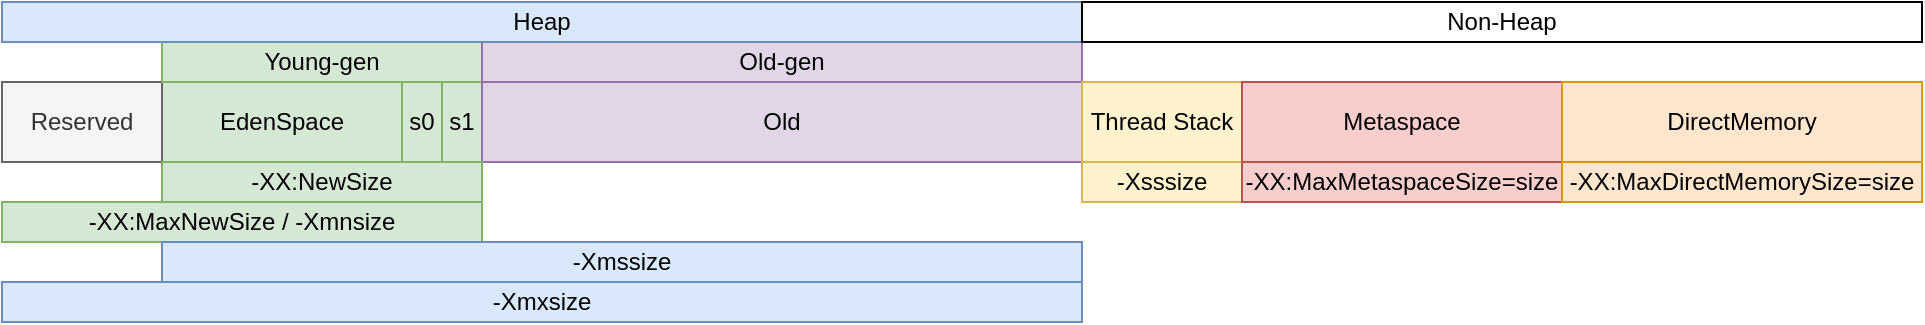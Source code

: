 <mxfile version="12.4.2" type="device" pages="1"><diagram id="CWxzNnuy7gceisMM1tWG" name="第 1 页"><mxGraphModel dx="1106" dy="830" grid="1" gridSize="10" guides="1" tooltips="1" connect="1" arrows="1" fold="1" page="1" pageScale="1" pageWidth="827" pageHeight="1169" math="0" shadow="0"><root><mxCell id="0"/><mxCell id="1" parent="0"/><mxCell id="9UnedhhJczfq7CkrOQit-2" value="EdenSpace" style="rounded=0;whiteSpace=wrap;html=1;fillColor=#d5e8d4;strokeColor=#82b366;" parent="1" vertex="1"><mxGeometry x="100" y="160" width="120" height="40" as="geometry"/></mxCell><mxCell id="9UnedhhJczfq7CkrOQit-3" value="s0" style="rounded=0;whiteSpace=wrap;html=1;fillColor=#d5e8d4;strokeColor=#82b366;" parent="1" vertex="1"><mxGeometry x="220" y="160" width="20" height="40" as="geometry"/></mxCell><mxCell id="9UnedhhJczfq7CkrOQit-4" value="s1" style="rounded=0;whiteSpace=wrap;html=1;fillColor=#d5e8d4;strokeColor=#82b366;" parent="1" vertex="1"><mxGeometry x="240" y="160" width="20" height="40" as="geometry"/></mxCell><mxCell id="9UnedhhJczfq7CkrOQit-5" value="Reserved" style="rounded=0;whiteSpace=wrap;html=1;fillColor=#f5f5f5;strokeColor=#666666;fontColor=#333333;" parent="1" vertex="1"><mxGeometry x="20" y="160" width="80" height="40" as="geometry"/></mxCell><mxCell id="9UnedhhJczfq7CkrOQit-7" value="Old" style="rounded=0;whiteSpace=wrap;html=1;fillColor=#e1d5e7;strokeColor=#9673a6;" parent="1" vertex="1"><mxGeometry x="260" y="160" width="300" height="40" as="geometry"/></mxCell><mxCell id="9UnedhhJczfq7CkrOQit-8" value="Young-gen" style="rounded=0;whiteSpace=wrap;html=1;fillColor=#d5e8d4;strokeColor=#82b366;" parent="1" vertex="1"><mxGeometry x="100" y="140" width="160" height="20" as="geometry"/></mxCell><mxCell id="9UnedhhJczfq7CkrOQit-9" value="Old-gen" style="rounded=0;whiteSpace=wrap;html=1;fillColor=#e1d5e7;strokeColor=#9673a6;" parent="1" vertex="1"><mxGeometry x="260" y="140" width="300" height="20" as="geometry"/></mxCell><mxCell id="9UnedhhJczfq7CkrOQit-10" value="Thread Stack" style="rounded=0;whiteSpace=wrap;html=1;fillColor=#fff2cc;strokeColor=#d6b656;" parent="1" vertex="1"><mxGeometry x="560" y="160" width="80" height="40" as="geometry"/></mxCell><mxCell id="9UnedhhJczfq7CkrOQit-12" value="Metaspace" style="rounded=0;whiteSpace=wrap;html=1;fillColor=#f8cecc;strokeColor=#b85450;" parent="1" vertex="1"><mxGeometry x="640" y="160" width="160" height="40" as="geometry"/></mxCell><mxCell id="9UnedhhJczfq7CkrOQit-13" value="-XX:NewSize" style="rounded=0;whiteSpace=wrap;html=1;fillColor=#d5e8d4;strokeColor=#82b366;" parent="1" vertex="1"><mxGeometry x="100" y="200" width="160" height="20" as="geometry"/></mxCell><mxCell id="9UnedhhJczfq7CkrOQit-15" value="-XX:MaxNewSize / -Xmnsize" style="rounded=0;whiteSpace=wrap;html=1;fillColor=#d5e8d4;strokeColor=#82b366;" parent="1" vertex="1"><mxGeometry x="20" y="220" width="240" height="20" as="geometry"/></mxCell><mxCell id="9UnedhhJczfq7CkrOQit-16" value="-Xmssize" style="rounded=0;whiteSpace=wrap;html=1;fillColor=#dae8fc;strokeColor=#6c8ebf;" parent="1" vertex="1"><mxGeometry x="100" y="240" width="460" height="20" as="geometry"/></mxCell><mxCell id="9UnedhhJczfq7CkrOQit-17" value="-Xmxsize" style="rounded=0;whiteSpace=wrap;html=1;fillColor=#dae8fc;strokeColor=#6c8ebf;" parent="1" vertex="1"><mxGeometry x="20" y="260" width="540" height="20" as="geometry"/></mxCell><mxCell id="9UnedhhJczfq7CkrOQit-18" value="Heap" style="rounded=0;whiteSpace=wrap;html=1;fillColor=#dae8fc;strokeColor=#6c8ebf;" parent="1" vertex="1"><mxGeometry x="20" y="120" width="540" height="20" as="geometry"/></mxCell><mxCell id="9UnedhhJczfq7CkrOQit-20" value="&lt;span style=&quot;white-space: nowrap&quot;&gt;-Xsssize&lt;/span&gt;" style="rounded=0;whiteSpace=wrap;html=1;fillColor=#fff2cc;strokeColor=#d6b656;" parent="1" vertex="1"><mxGeometry x="560" y="200" width="80" height="20" as="geometry"/></mxCell><mxCell id="9UnedhhJczfq7CkrOQit-21" value="Non-Heap" style="rounded=0;whiteSpace=wrap;html=1;" parent="1" vertex="1"><mxGeometry x="560" y="120" width="420" height="20" as="geometry"/></mxCell><mxCell id="9UnedhhJczfq7CkrOQit-22" value="&lt;div&gt;&lt;span style=&quot;white-space: nowrap&quot;&gt;-XX:MaxMetaspaceSize=size&lt;/span&gt;&lt;/div&gt;" style="rounded=0;whiteSpace=wrap;html=1;fillColor=#f8cecc;strokeColor=#b85450;" parent="1" vertex="1"><mxGeometry x="640" y="200" width="160" height="20" as="geometry"/></mxCell><mxCell id="9UnedhhJczfq7CkrOQit-23" value="&lt;span style=&quot;white-space: nowrap&quot;&gt;-XX:MaxDirectMemorySize=size&lt;/span&gt;" style="rounded=0;whiteSpace=wrap;html=1;fillColor=#ffe6cc;strokeColor=#d79b00;" parent="1" vertex="1"><mxGeometry x="800" y="200" width="180" height="20" as="geometry"/></mxCell><mxCell id="9UnedhhJczfq7CkrOQit-24" value="&lt;span style=&quot;white-space: nowrap&quot;&gt;DirectMemory&lt;/span&gt;" style="rounded=0;whiteSpace=wrap;html=1;fillColor=#ffe6cc;strokeColor=#d79b00;" parent="1" vertex="1"><mxGeometry x="800" y="160" width="180" height="40" as="geometry"/></mxCell></root></mxGraphModel></diagram></mxfile>
